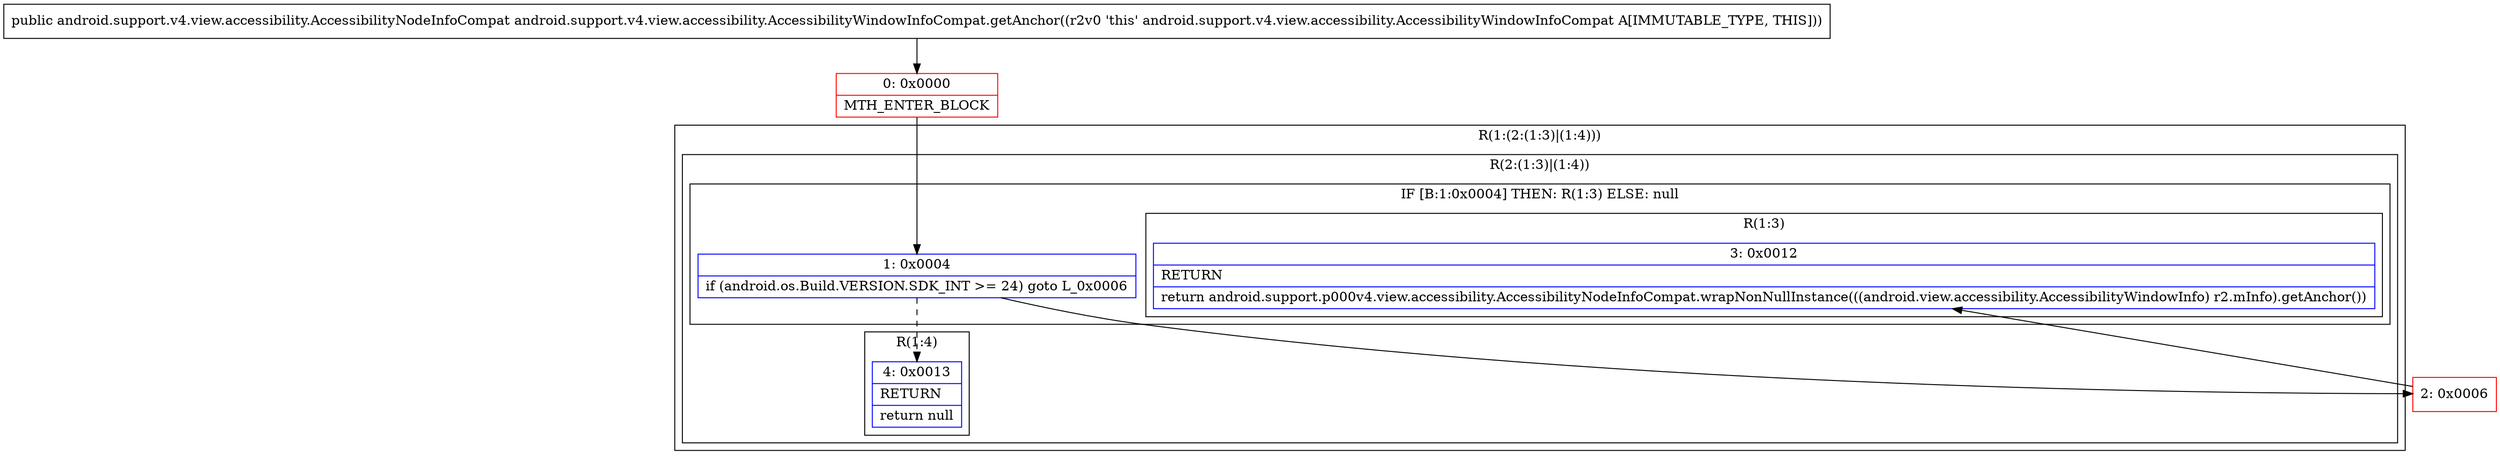 digraph "CFG forandroid.support.v4.view.accessibility.AccessibilityWindowInfoCompat.getAnchor()Landroid\/support\/v4\/view\/accessibility\/AccessibilityNodeInfoCompat;" {
subgraph cluster_Region_411992754 {
label = "R(1:(2:(1:3)|(1:4)))";
node [shape=record,color=blue];
subgraph cluster_Region_1595521231 {
label = "R(2:(1:3)|(1:4))";
node [shape=record,color=blue];
subgraph cluster_IfRegion_972686464 {
label = "IF [B:1:0x0004] THEN: R(1:3) ELSE: null";
node [shape=record,color=blue];
Node_1 [shape=record,label="{1\:\ 0x0004|if (android.os.Build.VERSION.SDK_INT \>= 24) goto L_0x0006\l}"];
subgraph cluster_Region_899041717 {
label = "R(1:3)";
node [shape=record,color=blue];
Node_3 [shape=record,label="{3\:\ 0x0012|RETURN\l|return android.support.p000v4.view.accessibility.AccessibilityNodeInfoCompat.wrapNonNullInstance(((android.view.accessibility.AccessibilityWindowInfo) r2.mInfo).getAnchor())\l}"];
}
}
subgraph cluster_Region_1507972775 {
label = "R(1:4)";
node [shape=record,color=blue];
Node_4 [shape=record,label="{4\:\ 0x0013|RETURN\l|return null\l}"];
}
}
}
Node_0 [shape=record,color=red,label="{0\:\ 0x0000|MTH_ENTER_BLOCK\l}"];
Node_2 [shape=record,color=red,label="{2\:\ 0x0006}"];
MethodNode[shape=record,label="{public android.support.v4.view.accessibility.AccessibilityNodeInfoCompat android.support.v4.view.accessibility.AccessibilityWindowInfoCompat.getAnchor((r2v0 'this' android.support.v4.view.accessibility.AccessibilityWindowInfoCompat A[IMMUTABLE_TYPE, THIS])) }"];
MethodNode -> Node_0;
Node_1 -> Node_2;
Node_1 -> Node_4[style=dashed];
Node_0 -> Node_1;
Node_2 -> Node_3;
}

